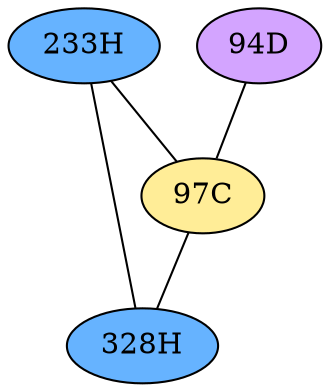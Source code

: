 // The Round Table
graph {
	"233H" [fillcolor="#66B3FF" style=radial]
	"328H" [fillcolor="#66B3FF" style=radial]
	"233H" -- "328H" [penwidth=1]
	"233H" [fillcolor="#66B3FF" style=radial]
	"97C" [fillcolor="#FFED97" style=radial]
	"233H" -- "97C" [penwidth=1]
	"94D" [fillcolor="#D3A4FF" style=radial]
	"97C" [fillcolor="#FFED97" style=radial]
	"94D" -- "97C" [penwidth=1]
	"97C" [fillcolor="#FFED97" style=radial]
	"328H" [fillcolor="#66B3FF" style=radial]
	"97C" -- "328H" [penwidth=1]
}
